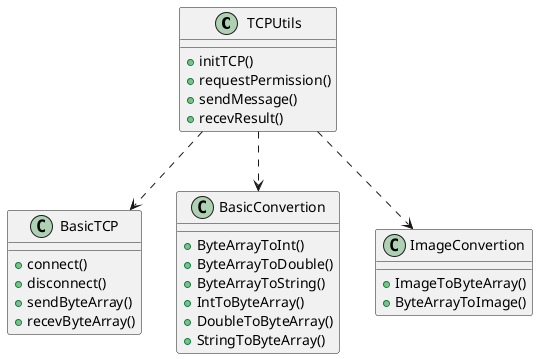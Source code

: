 @startuml


TCPUtils ..> BasicTCP
TCPUtils ..> BasicConvertion
TCPUtils ..> ImageConvertion


class TCPUtils {
+initTCP()
+requestPermission()
+sendMessage()
+recevResult()
}

class BasicConvertion{
+ByteArrayToInt()
+ByteArrayToDouble()
+ByteArrayToString()
+IntToByteArray()
+DoubleToByteArray()
+StringToByteArray()
}

class BasicTCP{
+connect()
+disconnect()
+sendByteArray()
+recevByteArray()
}

class ImageConvertion{
+ImageToByteArray()
+ByteArrayToImage()
}



@enduml